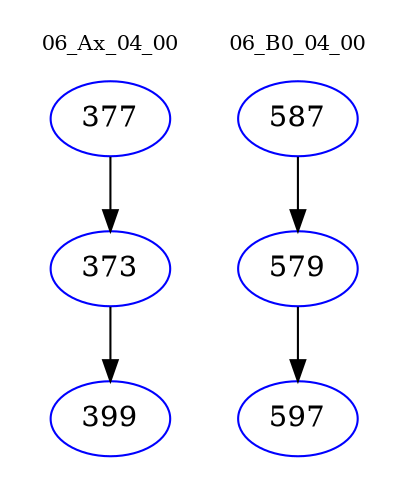 digraph{
subgraph cluster_0 {
color = white
label = "06_Ax_04_00";
fontsize=10;
T0_377 [label="377", color="blue"]
T0_377 -> T0_373 [color="black"]
T0_373 [label="373", color="blue"]
T0_373 -> T0_399 [color="black"]
T0_399 [label="399", color="blue"]
}
subgraph cluster_1 {
color = white
label = "06_B0_04_00";
fontsize=10;
T1_587 [label="587", color="blue"]
T1_587 -> T1_579 [color="black"]
T1_579 [label="579", color="blue"]
T1_579 -> T1_597 [color="black"]
T1_597 [label="597", color="blue"]
}
}
